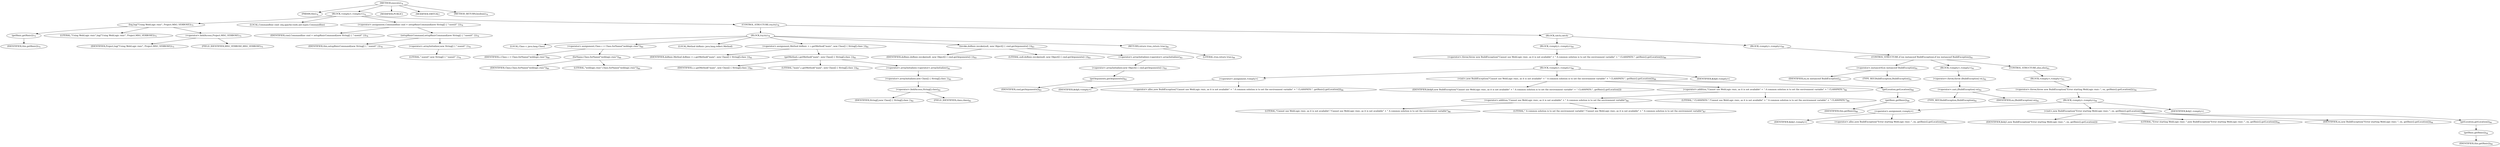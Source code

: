 digraph "execute" {  
"14" [label = <(METHOD,execute)<SUB>74</SUB>> ]
"4" [label = <(PARAM,this)<SUB>74</SUB>> ]
"15" [label = <(BLOCK,&lt;empty&gt;,&lt;empty&gt;)<SUB>74</SUB>> ]
"16" [label = <(log,log(&quot;Using WebLogic rmic&quot;, Project.MSG_VERBOSE))<SUB>75</SUB>> ]
"17" [label = <(getRmic,getRmic())<SUB>75</SUB>> ]
"3" [label = <(IDENTIFIER,this,getRmic())<SUB>75</SUB>> ]
"18" [label = <(LITERAL,&quot;Using WebLogic rmic&quot;,log(&quot;Using WebLogic rmic&quot;, Project.MSG_VERBOSE))<SUB>75</SUB>> ]
"19" [label = <(&lt;operator&gt;.fieldAccess,Project.MSG_VERBOSE)<SUB>75</SUB>> ]
"20" [label = <(IDENTIFIER,Project,log(&quot;Using WebLogic rmic&quot;, Project.MSG_VERBOSE))<SUB>75</SUB>> ]
"21" [label = <(FIELD_IDENTIFIER,MSG_VERBOSE,MSG_VERBOSE)<SUB>75</SUB>> ]
"22" [label = <(LOCAL,Commandline cmd: org.apache.tools.ant.types.Commandline)> ]
"23" [label = <(&lt;operator&gt;.assignment,Commandline cmd = setupRmicCommand(new String[] { &quot;-noexit&quot; }))<SUB>76</SUB>> ]
"24" [label = <(IDENTIFIER,cmd,Commandline cmd = setupRmicCommand(new String[] { &quot;-noexit&quot; }))<SUB>76</SUB>> ]
"25" [label = <(setupRmicCommand,setupRmicCommand(new String[] { &quot;-noexit&quot; }))<SUB>76</SUB>> ]
"5" [label = <(IDENTIFIER,this,setupRmicCommand(new String[] { &quot;-noexit&quot; }))<SUB>76</SUB>> ]
"26" [label = <(&lt;operator&gt;.arrayInitializer,new String[] { &quot;-noexit&quot; })<SUB>76</SUB>> ]
"27" [label = <(LITERAL,&quot;-noexit&quot;,new String[] { &quot;-noexit&quot; })<SUB>76</SUB>> ]
"28" [label = <(CONTROL_STRUCTURE,try,try)<SUB>78</SUB>> ]
"29" [label = <(BLOCK,try,try)<SUB>78</SUB>> ]
"30" [label = <(LOCAL,Class c: java.lang.Class)> ]
"31" [label = <(&lt;operator&gt;.assignment,Class c = Class.forName(&quot;weblogic.rmic&quot;))<SUB>80</SUB>> ]
"32" [label = <(IDENTIFIER,c,Class c = Class.forName(&quot;weblogic.rmic&quot;))<SUB>80</SUB>> ]
"33" [label = <(forName,Class.forName(&quot;weblogic.rmic&quot;))<SUB>80</SUB>> ]
"34" [label = <(IDENTIFIER,Class,Class.forName(&quot;weblogic.rmic&quot;))<SUB>80</SUB>> ]
"35" [label = <(LITERAL,&quot;weblogic.rmic&quot;,Class.forName(&quot;weblogic.rmic&quot;))<SUB>80</SUB>> ]
"36" [label = <(LOCAL,Method doRmic: java.lang.reflect.Method)> ]
"37" [label = <(&lt;operator&gt;.assignment,Method doRmic = c.getMethod(&quot;main&quot;, new Class[] { String[].class }))<SUB>81</SUB>> ]
"38" [label = <(IDENTIFIER,doRmic,Method doRmic = c.getMethod(&quot;main&quot;, new Class[] { String[].class }))<SUB>81</SUB>> ]
"39" [label = <(getMethod,c.getMethod(&quot;main&quot;, new Class[] { String[].class }))<SUB>81</SUB>> ]
"40" [label = <(IDENTIFIER,c,c.getMethod(&quot;main&quot;, new Class[] { String[].class }))<SUB>81</SUB>> ]
"41" [label = <(LITERAL,&quot;main&quot;,c.getMethod(&quot;main&quot;, new Class[] { String[].class }))<SUB>81</SUB>> ]
"42" [label = <(&lt;operator&gt;.arrayInitializer,&lt;operator&gt;.arrayInitializer)<SUB>81</SUB>> ]
"43" [label = <(&lt;operator&gt;.arrayInitializer,new Class[] { String[].class })<SUB>82</SUB>> ]
"44" [label = <(&lt;operator&gt;.fieldAccess,String[].class)<SUB>82</SUB>> ]
"45" [label = <(IDENTIFIER,String[],new Class[] { String[].class })<SUB>82</SUB>> ]
"46" [label = <(FIELD_IDENTIFIER,class,class)<SUB>82</SUB>> ]
"47" [label = <(invoke,doRmic.invoke(null, new Object[] { cmd.getArguments() }))<SUB>83</SUB>> ]
"48" [label = <(IDENTIFIER,doRmic,doRmic.invoke(null, new Object[] { cmd.getArguments() }))<SUB>83</SUB>> ]
"49" [label = <(LITERAL,null,doRmic.invoke(null, new Object[] { cmd.getArguments() }))<SUB>83</SUB>> ]
"50" [label = <(&lt;operator&gt;.arrayInitializer,&lt;operator&gt;.arrayInitializer)<SUB>83</SUB>> ]
"51" [label = <(&lt;operator&gt;.arrayInitializer,new Object[] { cmd.getArguments() })<SUB>83</SUB>> ]
"52" [label = <(getArguments,getArguments())<SUB>83</SUB>> ]
"53" [label = <(IDENTIFIER,cmd,getArguments())<SUB>83</SUB>> ]
"54" [label = <(RETURN,return true;,return true;)<SUB>84</SUB>> ]
"55" [label = <(LITERAL,true,return true;)<SUB>84</SUB>> ]
"56" [label = <(BLOCK,catch,catch)> ]
"57" [label = <(BLOCK,&lt;empty&gt;,&lt;empty&gt;)<SUB>85</SUB>> ]
"58" [label = <(&lt;operator&gt;.throw,throw new BuildException(&quot;Cannot use WebLogic rmic, as it is not available&quot; + &quot; A common solution is to set the environment variable&quot; + &quot; CLASSPATH.&quot;, getRmic().getLocation());)<SUB>86</SUB>> ]
"59" [label = <(BLOCK,&lt;empty&gt;,&lt;empty&gt;)<SUB>86</SUB>> ]
"60" [label = <(&lt;operator&gt;.assignment,&lt;empty&gt;)> ]
"61" [label = <(IDENTIFIER,$obj0,&lt;empty&gt;)> ]
"62" [label = <(&lt;operator&gt;.alloc,new BuildException(&quot;Cannot use WebLogic rmic, as it is not available&quot; + &quot; A common solution is to set the environment variable&quot; + &quot; CLASSPATH.&quot;, getRmic().getLocation()))<SUB>86</SUB>> ]
"63" [label = <(&lt;init&gt;,new BuildException(&quot;Cannot use WebLogic rmic, as it is not available&quot; + &quot; A common solution is to set the environment variable&quot; + &quot; CLASSPATH.&quot;, getRmic().getLocation()))<SUB>86</SUB>> ]
"64" [label = <(IDENTIFIER,$obj0,new BuildException(&quot;Cannot use WebLogic rmic, as it is not available&quot; + &quot; A common solution is to set the environment variable&quot; + &quot; CLASSPATH.&quot;, getRmic().getLocation()))> ]
"65" [label = <(&lt;operator&gt;.addition,&quot;Cannot use WebLogic rmic, as it is not available&quot; + &quot; A common solution is to set the environment variable&quot; + &quot; CLASSPATH.&quot;)<SUB>86</SUB>> ]
"66" [label = <(&lt;operator&gt;.addition,&quot;Cannot use WebLogic rmic, as it is not available&quot; + &quot; A common solution is to set the environment variable&quot;)<SUB>86</SUB>> ]
"67" [label = <(LITERAL,&quot;Cannot use WebLogic rmic, as it is not available&quot;,&quot;Cannot use WebLogic rmic, as it is not available&quot; + &quot; A common solution is to set the environment variable&quot;)<SUB>86</SUB>> ]
"68" [label = <(LITERAL,&quot; A common solution is to set the environment variable&quot;,&quot;Cannot use WebLogic rmic, as it is not available&quot; + &quot; A common solution is to set the environment variable&quot;)<SUB>87</SUB>> ]
"69" [label = <(LITERAL,&quot; CLASSPATH.&quot;,&quot;Cannot use WebLogic rmic, as it is not available&quot; + &quot; A common solution is to set the environment variable&quot; + &quot; CLASSPATH.&quot;)<SUB>88</SUB>> ]
"70" [label = <(getLocation,getLocation())<SUB>88</SUB>> ]
"71" [label = <(getRmic,getRmic())<SUB>88</SUB>> ]
"6" [label = <(IDENTIFIER,this,getRmic())<SUB>88</SUB>> ]
"72" [label = <(IDENTIFIER,$obj0,&lt;empty&gt;)> ]
"73" [label = <(BLOCK,&lt;empty&gt;,&lt;empty&gt;)<SUB>90</SUB>> ]
"74" [label = <(CONTROL_STRUCTURE,if (ex instanceof BuildException),if (ex instanceof BuildException))<SUB>91</SUB>> ]
"75" [label = <(&lt;operator&gt;.instanceOf,ex instanceof BuildException)<SUB>91</SUB>> ]
"76" [label = <(IDENTIFIER,ex,ex instanceof BuildException)<SUB>91</SUB>> ]
"77" [label = <(TYPE_REF,BuildException,BuildException)<SUB>91</SUB>> ]
"78" [label = <(BLOCK,&lt;empty&gt;,&lt;empty&gt;)<SUB>91</SUB>> ]
"79" [label = <(&lt;operator&gt;.throw,throw (BuildException) ex;)<SUB>92</SUB>> ]
"80" [label = <(&lt;operator&gt;.cast,(BuildException) ex)<SUB>92</SUB>> ]
"81" [label = <(TYPE_REF,BuildException,BuildException)<SUB>92</SUB>> ]
"82" [label = <(IDENTIFIER,ex,(BuildException) ex)<SUB>92</SUB>> ]
"83" [label = <(CONTROL_STRUCTURE,else,else)<SUB>93</SUB>> ]
"84" [label = <(BLOCK,&lt;empty&gt;,&lt;empty&gt;)<SUB>93</SUB>> ]
"85" [label = <(&lt;operator&gt;.throw,throw new BuildException(&quot;Error starting WebLogic rmic: &quot;, ex, getRmic().getLocation());)<SUB>94</SUB>> ]
"86" [label = <(BLOCK,&lt;empty&gt;,&lt;empty&gt;)<SUB>94</SUB>> ]
"87" [label = <(&lt;operator&gt;.assignment,&lt;empty&gt;)> ]
"88" [label = <(IDENTIFIER,$obj1,&lt;empty&gt;)> ]
"89" [label = <(&lt;operator&gt;.alloc,new BuildException(&quot;Error starting WebLogic rmic: &quot;, ex, getRmic().getLocation()))<SUB>94</SUB>> ]
"90" [label = <(&lt;init&gt;,new BuildException(&quot;Error starting WebLogic rmic: &quot;, ex, getRmic().getLocation()))<SUB>94</SUB>> ]
"91" [label = <(IDENTIFIER,$obj1,new BuildException(&quot;Error starting WebLogic rmic: &quot;, ex, getRmic().getLocation()))> ]
"92" [label = <(LITERAL,&quot;Error starting WebLogic rmic: &quot;,new BuildException(&quot;Error starting WebLogic rmic: &quot;, ex, getRmic().getLocation()))<SUB>94</SUB>> ]
"93" [label = <(IDENTIFIER,ex,new BuildException(&quot;Error starting WebLogic rmic: &quot;, ex, getRmic().getLocation()))<SUB>94</SUB>> ]
"94" [label = <(getLocation,getLocation())<SUB>94</SUB>> ]
"95" [label = <(getRmic,getRmic())<SUB>94</SUB>> ]
"7" [label = <(IDENTIFIER,this,getRmic())<SUB>94</SUB>> ]
"96" [label = <(IDENTIFIER,$obj1,&lt;empty&gt;)> ]
"97" [label = <(MODIFIER,PUBLIC)> ]
"98" [label = <(MODIFIER,VIRTUAL)> ]
"99" [label = <(METHOD_RETURN,boolean)<SUB>74</SUB>> ]
  "14" -> "4" 
  "14" -> "15" 
  "14" -> "97" 
  "14" -> "98" 
  "14" -> "99" 
  "15" -> "16" 
  "15" -> "22" 
  "15" -> "23" 
  "15" -> "28" 
  "16" -> "17" 
  "16" -> "18" 
  "16" -> "19" 
  "17" -> "3" 
  "19" -> "20" 
  "19" -> "21" 
  "23" -> "24" 
  "23" -> "25" 
  "25" -> "5" 
  "25" -> "26" 
  "26" -> "27" 
  "28" -> "29" 
  "28" -> "56" 
  "29" -> "30" 
  "29" -> "31" 
  "29" -> "36" 
  "29" -> "37" 
  "29" -> "47" 
  "29" -> "54" 
  "31" -> "32" 
  "31" -> "33" 
  "33" -> "34" 
  "33" -> "35" 
  "37" -> "38" 
  "37" -> "39" 
  "39" -> "40" 
  "39" -> "41" 
  "39" -> "42" 
  "42" -> "43" 
  "43" -> "44" 
  "44" -> "45" 
  "44" -> "46" 
  "47" -> "48" 
  "47" -> "49" 
  "47" -> "50" 
  "50" -> "51" 
  "51" -> "52" 
  "52" -> "53" 
  "54" -> "55" 
  "56" -> "57" 
  "56" -> "73" 
  "57" -> "58" 
  "58" -> "59" 
  "59" -> "60" 
  "59" -> "63" 
  "59" -> "72" 
  "60" -> "61" 
  "60" -> "62" 
  "63" -> "64" 
  "63" -> "65" 
  "63" -> "70" 
  "65" -> "66" 
  "65" -> "69" 
  "66" -> "67" 
  "66" -> "68" 
  "70" -> "71" 
  "71" -> "6" 
  "73" -> "74" 
  "74" -> "75" 
  "74" -> "78" 
  "74" -> "83" 
  "75" -> "76" 
  "75" -> "77" 
  "78" -> "79" 
  "79" -> "80" 
  "80" -> "81" 
  "80" -> "82" 
  "83" -> "84" 
  "84" -> "85" 
  "85" -> "86" 
  "86" -> "87" 
  "86" -> "90" 
  "86" -> "96" 
  "87" -> "88" 
  "87" -> "89" 
  "90" -> "91" 
  "90" -> "92" 
  "90" -> "93" 
  "90" -> "94" 
  "94" -> "95" 
  "95" -> "7" 
}
